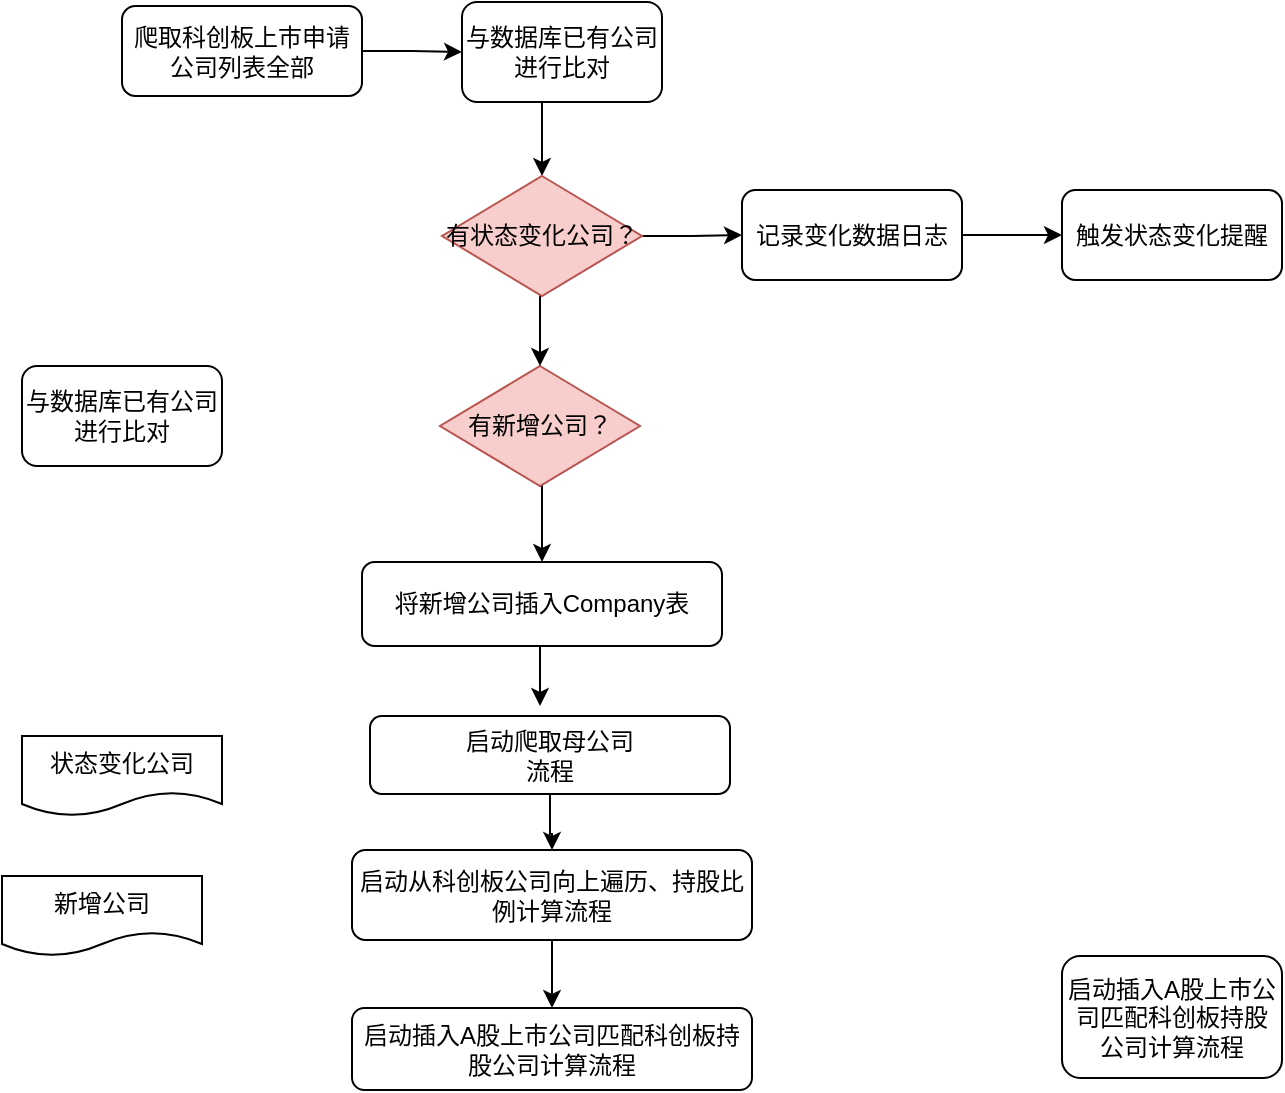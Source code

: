 <mxfile version="10.5.9" type="github"><diagram id="KTEPqP4pOeBFw6aiOijy" name="数据爬取分析教程"><mxGraphModel dx="1055" dy="609" grid="1" gridSize="10" guides="1" tooltips="1" connect="1" arrows="1" fold="1" page="1" pageScale="1" pageWidth="827" pageHeight="1169" math="0" shadow="0"><root><mxCell id="0"/><mxCell id="1" parent="0"/><mxCell id="UtDkgQYmuLUqPA4ljBRn-20" style="edgeStyle=orthogonalEdgeStyle;rounded=0;orthogonalLoop=1;jettySize=auto;html=1;exitX=1;exitY=0.5;exitDx=0;exitDy=0;entryX=0;entryY=0.5;entryDx=0;entryDy=0;" parent="1" source="UtDkgQYmuLUqPA4ljBRn-1" target="UtDkgQYmuLUqPA4ljBRn-2" edge="1"><mxGeometry relative="1" as="geometry"/></mxCell><mxCell id="UtDkgQYmuLUqPA4ljBRn-1" value="爬取科创板上市申请公司列表全部" style="rounded=1;whiteSpace=wrap;html=1;" parent="1" vertex="1"><mxGeometry x="80" y="40" width="120" height="45" as="geometry"/></mxCell><mxCell id="UtDkgQYmuLUqPA4ljBRn-21" style="edgeStyle=orthogonalEdgeStyle;rounded=0;orthogonalLoop=1;jettySize=auto;html=1;exitX=0.5;exitY=1;exitDx=0;exitDy=0;entryX=0.5;entryY=0;entryDx=0;entryDy=0;" parent="1" source="UtDkgQYmuLUqPA4ljBRn-2" target="UtDkgQYmuLUqPA4ljBRn-12" edge="1"><mxGeometry relative="1" as="geometry"/></mxCell><mxCell id="UtDkgQYmuLUqPA4ljBRn-2" value="与数据库已有公司进行比对" style="rounded=1;whiteSpace=wrap;html=1;" parent="1" vertex="1"><mxGeometry x="250" y="38" width="100" height="50" as="geometry"/></mxCell><mxCell id="UtDkgQYmuLUqPA4ljBRn-4" value="新增公司" style="shape=document;whiteSpace=wrap;html=1;boundedLbl=1;" parent="1" vertex="1"><mxGeometry x="20" y="475" width="100" height="40" as="geometry"/></mxCell><mxCell id="UtDkgQYmuLUqPA4ljBRn-5" value="状态变化公司" style="shape=document;whiteSpace=wrap;html=1;boundedLbl=1;" parent="1" vertex="1"><mxGeometry x="30" y="405" width="100" height="40" as="geometry"/></mxCell><mxCell id="5-l0KcW2w2bjx_MJIPeX-3" style="edgeStyle=orthogonalEdgeStyle;rounded=0;orthogonalLoop=1;jettySize=auto;html=1;exitX=0.5;exitY=1;exitDx=0;exitDy=0;entryX=0.5;entryY=0;entryDx=0;entryDy=0;" edge="1" parent="1" source="UtDkgQYmuLUqPA4ljBRn-11" target="5-l0KcW2w2bjx_MJIPeX-2"><mxGeometry relative="1" as="geometry"/></mxCell><mxCell id="UtDkgQYmuLUqPA4ljBRn-11" value="有新增公司？" style="rhombus;whiteSpace=wrap;html=1;fillColor=#f8cecc;strokeColor=#b85450;" parent="1" vertex="1"><mxGeometry x="239" y="220" width="100" height="60" as="geometry"/></mxCell><mxCell id="UtDkgQYmuLUqPA4ljBRn-18" style="edgeStyle=orthogonalEdgeStyle;rounded=0;orthogonalLoop=1;jettySize=auto;html=1;exitX=1;exitY=0.5;exitDx=0;exitDy=0;entryX=0;entryY=0.5;entryDx=0;entryDy=0;" parent="1" source="UtDkgQYmuLUqPA4ljBRn-12" target="UtDkgQYmuLUqPA4ljBRn-14" edge="1"><mxGeometry relative="1" as="geometry"/></mxCell><mxCell id="5-l0KcW2w2bjx_MJIPeX-1" style="edgeStyle=orthogonalEdgeStyle;rounded=0;orthogonalLoop=1;jettySize=auto;html=1;exitX=0.5;exitY=1;exitDx=0;exitDy=0;entryX=0.5;entryY=0;entryDx=0;entryDy=0;" edge="1" parent="1" source="UtDkgQYmuLUqPA4ljBRn-12" target="UtDkgQYmuLUqPA4ljBRn-11"><mxGeometry relative="1" as="geometry"/></mxCell><mxCell id="UtDkgQYmuLUqPA4ljBRn-12" value="有状态变化公司？" style="rhombus;whiteSpace=wrap;html=1;fillColor=#f8cecc;strokeColor=#b85450;" parent="1" vertex="1"><mxGeometry x="240" y="125" width="100" height="60" as="geometry"/></mxCell><mxCell id="UtDkgQYmuLUqPA4ljBRn-13" value="与数据库已有公司进行比对" style="rounded=1;whiteSpace=wrap;html=1;" parent="1" vertex="1"><mxGeometry x="30" y="220" width="100" height="50" as="geometry"/></mxCell><mxCell id="UtDkgQYmuLUqPA4ljBRn-19" style="edgeStyle=orthogonalEdgeStyle;rounded=0;orthogonalLoop=1;jettySize=auto;html=1;exitX=1;exitY=0.5;exitDx=0;exitDy=0;entryX=0;entryY=0.5;entryDx=0;entryDy=0;" parent="1" source="UtDkgQYmuLUqPA4ljBRn-14" target="UtDkgQYmuLUqPA4ljBRn-17" edge="1"><mxGeometry relative="1" as="geometry"/></mxCell><mxCell id="UtDkgQYmuLUqPA4ljBRn-14" value="记录变化数据日志" style="rounded=1;whiteSpace=wrap;html=1;" parent="1" vertex="1"><mxGeometry x="390" y="132" width="110" height="45" as="geometry"/></mxCell><mxCell id="UtDkgQYmuLUqPA4ljBRn-17" value="触发状态变化提醒" style="rounded=1;whiteSpace=wrap;html=1;" parent="1" vertex="1"><mxGeometry x="550" y="132" width="110" height="45" as="geometry"/></mxCell><mxCell id="5-l0KcW2w2bjx_MJIPeX-5" style="edgeStyle=orthogonalEdgeStyle;rounded=0;orthogonalLoop=1;jettySize=auto;html=1;exitX=0.5;exitY=1;exitDx=0;exitDy=0;" edge="1" parent="1" source="5-l0KcW2w2bjx_MJIPeX-2"><mxGeometry relative="1" as="geometry"><mxPoint x="289" y="390" as="targetPoint"/></mxGeometry></mxCell><mxCell id="5-l0KcW2w2bjx_MJIPeX-2" value="将新增公司插入Company表" style="rounded=1;whiteSpace=wrap;html=1;" vertex="1" parent="1"><mxGeometry x="200" y="318" width="180" height="42" as="geometry"/></mxCell><mxCell id="5-l0KcW2w2bjx_MJIPeX-13" style="edgeStyle=orthogonalEdgeStyle;rounded=0;orthogonalLoop=1;jettySize=auto;html=1;exitX=0.5;exitY=1;exitDx=0;exitDy=0;" edge="1" parent="1" source="5-l0KcW2w2bjx_MJIPeX-4" target="5-l0KcW2w2bjx_MJIPeX-6"><mxGeometry relative="1" as="geometry"/></mxCell><mxCell id="5-l0KcW2w2bjx_MJIPeX-4" value="启动爬取母公司&lt;br&gt;流程" style="rounded=1;whiteSpace=wrap;html=1;" vertex="1" parent="1"><mxGeometry x="204" y="395" width="180" height="39" as="geometry"/></mxCell><mxCell id="5-l0KcW2w2bjx_MJIPeX-14" style="edgeStyle=orthogonalEdgeStyle;rounded=0;orthogonalLoop=1;jettySize=auto;html=1;exitX=0.5;exitY=1;exitDx=0;exitDy=0;entryX=0.5;entryY=0;entryDx=0;entryDy=0;" edge="1" parent="1" source="5-l0KcW2w2bjx_MJIPeX-6" target="5-l0KcW2w2bjx_MJIPeX-7"><mxGeometry relative="1" as="geometry"/></mxCell><mxCell id="5-l0KcW2w2bjx_MJIPeX-6" value="启动从科创板公司向上遍历、持股比例计算流程" style="rounded=1;whiteSpace=wrap;html=1;" vertex="1" parent="1"><mxGeometry x="195" y="462" width="200" height="45" as="geometry"/></mxCell><mxCell id="5-l0KcW2w2bjx_MJIPeX-7" value="启动插入A股上市公司匹配科创板持股公司计算流程" style="rounded=1;whiteSpace=wrap;html=1;" vertex="1" parent="1"><mxGeometry x="195" y="541" width="200" height="41" as="geometry"/></mxCell><mxCell id="5-l0KcW2w2bjx_MJIPeX-8" value="启动插入A股上市公司匹配科创板持股&lt;br&gt;公司计算流程" style="rounded=1;whiteSpace=wrap;html=1;" vertex="1" parent="1"><mxGeometry x="550" y="515" width="110" height="61" as="geometry"/></mxCell></root></mxGraphModel></diagram></mxfile>